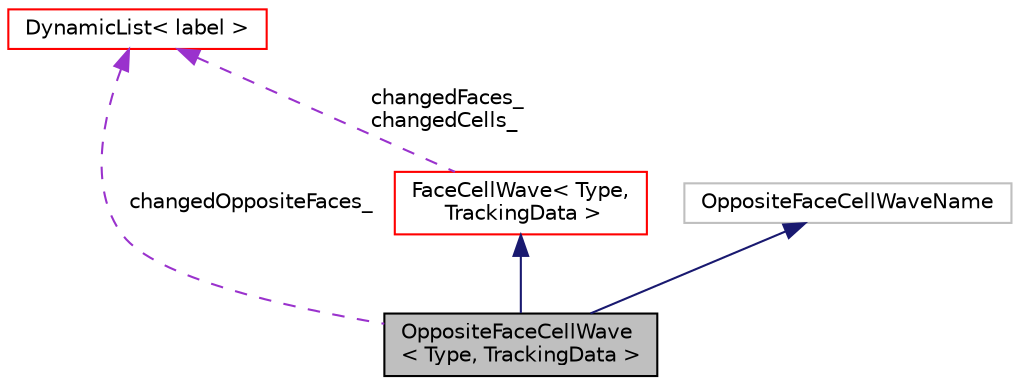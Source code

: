 digraph "OppositeFaceCellWave&lt; Type, TrackingData &gt;"
{
  bgcolor="transparent";
  edge [fontname="Helvetica",fontsize="10",labelfontname="Helvetica",labelfontsize="10"];
  node [fontname="Helvetica",fontsize="10",shape=record];
  Node4 [label="OppositeFaceCellWave\l\< Type, TrackingData \>",height=0.2,width=0.4,color="black", fillcolor="grey75", style="filled", fontcolor="black"];
  Node5 -> Node4 [dir="back",color="midnightblue",fontsize="10",style="solid",fontname="Helvetica"];
  Node5 [label="FaceCellWave\< Type,\l TrackingData \>",height=0.2,width=0.4,color="red",URL="$a25945.html",tooltip="Wave propagation of information through grid. Every iteration information goes through one layer of c..."];
  Node31 -> Node5 [dir="back",color="darkorchid3",fontsize="10",style="dashed",label=" changedFaces_\nchangedCells_" ,fontname="Helvetica"];
  Node31 [label="DynamicList\< label \>",height=0.2,width=0.4,color="red",URL="$a27005.html"];
  Node36 -> Node4 [dir="back",color="midnightblue",fontsize="10",style="solid",fontname="Helvetica"];
  Node36 [label="OppositeFaceCellWaveName",height=0.2,width=0.4,color="grey75"];
  Node31 -> Node4 [dir="back",color="darkorchid3",fontsize="10",style="dashed",label=" changedOppositeFaces_" ,fontname="Helvetica"];
}
